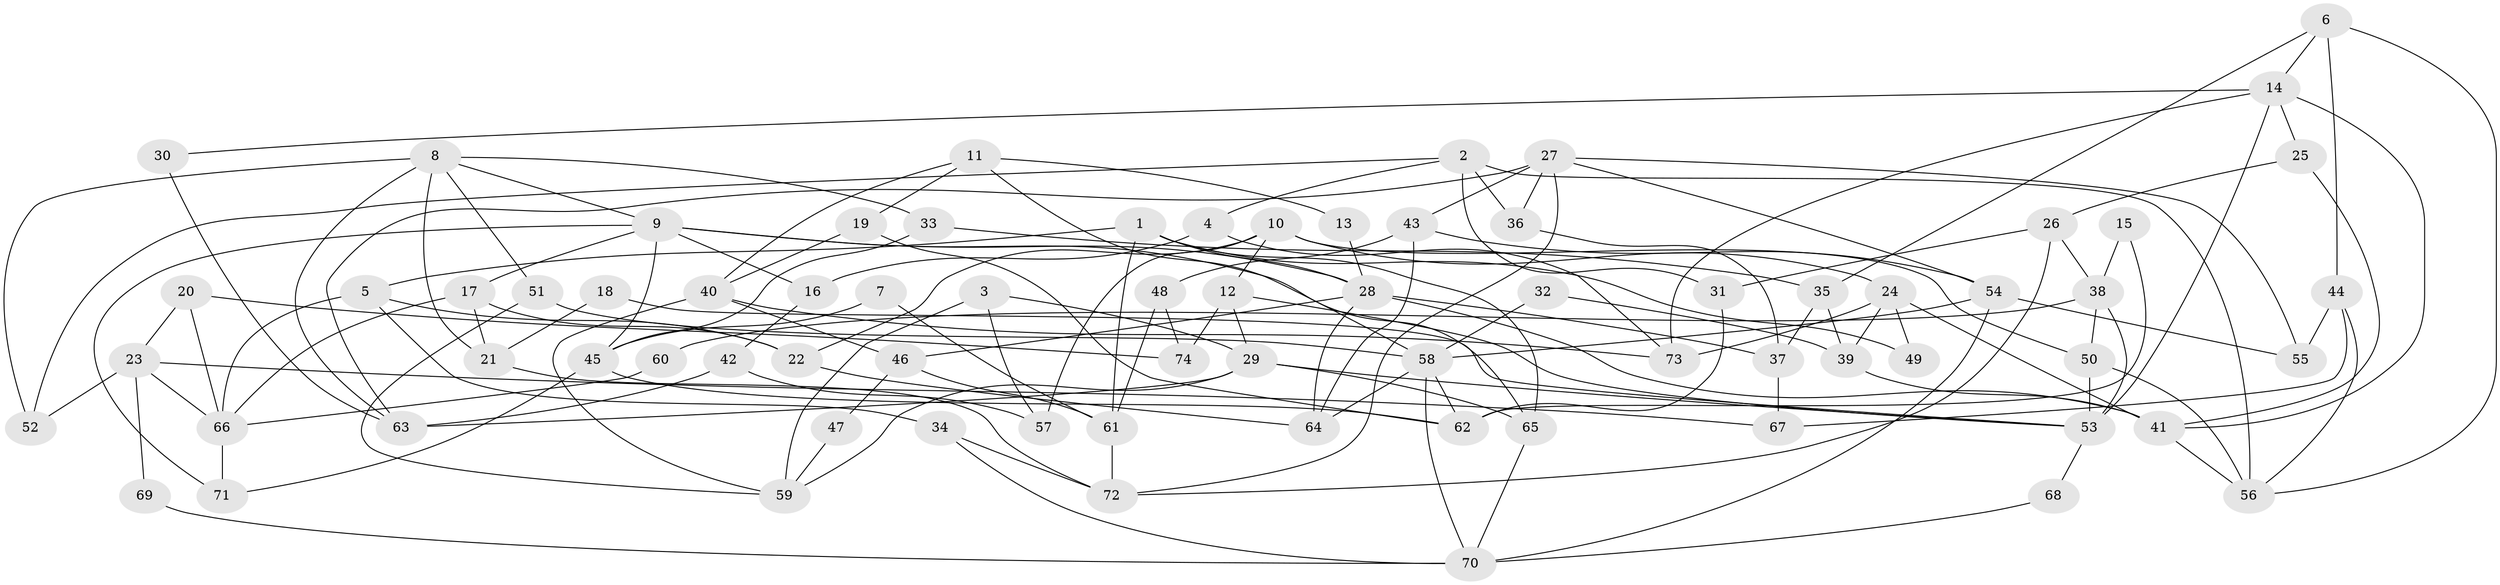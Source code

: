 // coarse degree distribution, {9: 0.09090909090909091, 5: 0.22727272727272727, 8: 0.045454545454545456, 2: 0.22727272727272727, 17: 0.045454545454545456, 11: 0.09090909090909091, 3: 0.18181818181818182, 7: 0.09090909090909091}
// Generated by graph-tools (version 1.1) at 2025/18/03/04/25 18:18:35]
// undirected, 74 vertices, 148 edges
graph export_dot {
graph [start="1"]
  node [color=gray90,style=filled];
  1;
  2;
  3;
  4;
  5;
  6;
  7;
  8;
  9;
  10;
  11;
  12;
  13;
  14;
  15;
  16;
  17;
  18;
  19;
  20;
  21;
  22;
  23;
  24;
  25;
  26;
  27;
  28;
  29;
  30;
  31;
  32;
  33;
  34;
  35;
  36;
  37;
  38;
  39;
  40;
  41;
  42;
  43;
  44;
  45;
  46;
  47;
  48;
  49;
  50;
  51;
  52;
  53;
  54;
  55;
  56;
  57;
  58;
  59;
  60;
  61;
  62;
  63;
  64;
  65;
  66;
  67;
  68;
  69;
  70;
  71;
  72;
  73;
  74;
  1 -- 28;
  1 -- 61;
  1 -- 5;
  1 -- 49;
  1 -- 65;
  2 -- 36;
  2 -- 31;
  2 -- 4;
  2 -- 52;
  2 -- 56;
  3 -- 59;
  3 -- 29;
  3 -- 57;
  4 -- 73;
  4 -- 16;
  5 -- 22;
  5 -- 34;
  5 -- 66;
  6 -- 14;
  6 -- 44;
  6 -- 35;
  6 -- 56;
  7 -- 61;
  7 -- 45;
  8 -- 51;
  8 -- 63;
  8 -- 9;
  8 -- 21;
  8 -- 33;
  8 -- 52;
  9 -- 65;
  9 -- 16;
  9 -- 17;
  9 -- 28;
  9 -- 45;
  9 -- 71;
  10 -- 22;
  10 -- 24;
  10 -- 12;
  10 -- 50;
  10 -- 57;
  11 -- 40;
  11 -- 58;
  11 -- 13;
  11 -- 19;
  12 -- 53;
  12 -- 29;
  12 -- 74;
  13 -- 28;
  14 -- 53;
  14 -- 41;
  14 -- 25;
  14 -- 30;
  14 -- 73;
  15 -- 62;
  15 -- 38;
  16 -- 42;
  17 -- 66;
  17 -- 21;
  17 -- 22;
  18 -- 53;
  18 -- 21;
  19 -- 62;
  19 -- 40;
  20 -- 66;
  20 -- 23;
  20 -- 74;
  21 -- 72;
  22 -- 64;
  23 -- 52;
  23 -- 66;
  23 -- 67;
  23 -- 69;
  24 -- 39;
  24 -- 41;
  24 -- 49;
  24 -- 73;
  25 -- 41;
  25 -- 26;
  26 -- 38;
  26 -- 31;
  26 -- 72;
  27 -- 43;
  27 -- 72;
  27 -- 36;
  27 -- 54;
  27 -- 55;
  27 -- 63;
  28 -- 46;
  28 -- 37;
  28 -- 41;
  28 -- 64;
  29 -- 63;
  29 -- 53;
  29 -- 59;
  29 -- 65;
  30 -- 63;
  31 -- 62;
  32 -- 58;
  32 -- 39;
  33 -- 35;
  33 -- 45;
  34 -- 72;
  34 -- 70;
  35 -- 37;
  35 -- 39;
  36 -- 37;
  37 -- 67;
  38 -- 50;
  38 -- 53;
  38 -- 60;
  39 -- 41;
  40 -- 73;
  40 -- 46;
  40 -- 59;
  41 -- 56;
  42 -- 57;
  42 -- 63;
  43 -- 54;
  43 -- 64;
  43 -- 48;
  44 -- 55;
  44 -- 56;
  44 -- 67;
  45 -- 62;
  45 -- 71;
  46 -- 61;
  46 -- 47;
  47 -- 59;
  48 -- 74;
  48 -- 61;
  50 -- 56;
  50 -- 53;
  51 -- 58;
  51 -- 59;
  53 -- 68;
  54 -- 70;
  54 -- 55;
  54 -- 58;
  58 -- 70;
  58 -- 62;
  58 -- 64;
  60 -- 66;
  61 -- 72;
  65 -- 70;
  66 -- 71;
  68 -- 70;
  69 -- 70;
}
